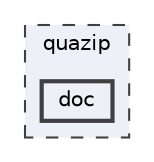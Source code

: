 digraph "quazip/doc"
{
 // LATEX_PDF_SIZE
  bgcolor="transparent";
  edge [fontname=Helvetica,fontsize=10,labelfontname=Helvetica,labelfontsize=10];
  node [fontname=Helvetica,fontsize=10,shape=box,height=0.2,width=0.4];
  compound=true
  subgraph clusterdir_94f3fdea1a650ed21d35813cdb37a339 {
    graph [ bgcolor="#edf0f7", pencolor="grey25", label="quazip", fontname=Helvetica,fontsize=10 style="filled,dashed", URL="dir_94f3fdea1a650ed21d35813cdb37a339.html",tooltip=""]
  dir_0dea0ad384de88b5f92e128aeb75beab [label="doc", fillcolor="#edf0f7", color="grey25", style="filled,bold", URL="dir_0dea0ad384de88b5f92e128aeb75beab.html",tooltip=""];
  }
}
